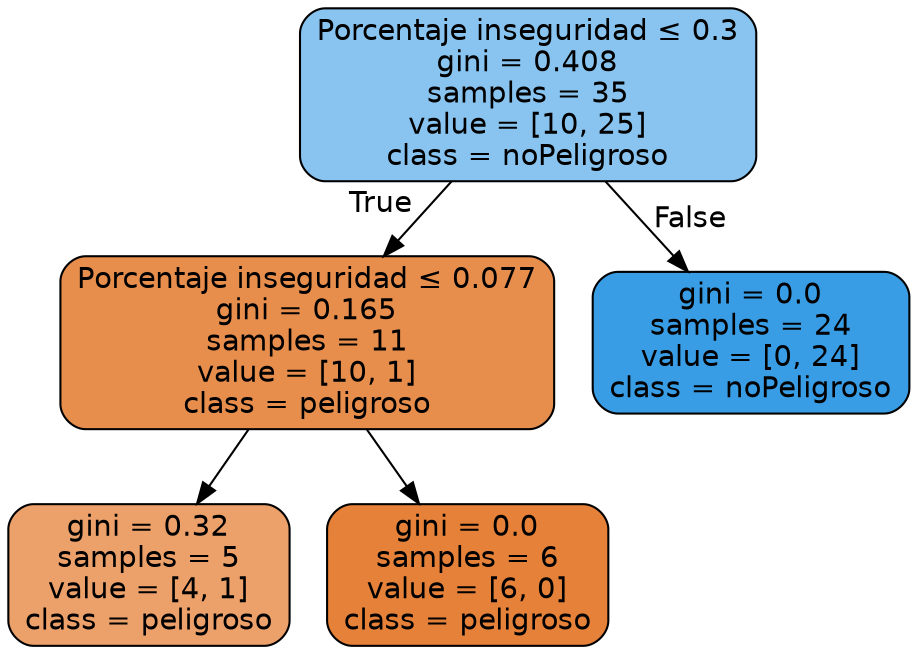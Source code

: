 digraph Tree {
node [shape=box, style="filled, rounded", color="black", fontname="helvetica"] ;
edge [fontname="helvetica"] ;
0 [label=<Porcentaje inseguridad &le; 0.3<br/>gini = 0.408<br/>samples = 35<br/>value = [10, 25]<br/>class = noPeligroso>, fillcolor="#88c4ef"] ;
1 [label=<Porcentaje inseguridad &le; 0.077<br/>gini = 0.165<br/>samples = 11<br/>value = [10, 1]<br/>class = peligroso>, fillcolor="#e88e4d"] ;
0 -> 1 [labeldistance=2.5, labelangle=45, headlabel="True"] ;
2 [label=<gini = 0.32<br/>samples = 5<br/>value = [4, 1]<br/>class = peligroso>, fillcolor="#eca06a"] ;
1 -> 2 ;
3 [label=<gini = 0.0<br/>samples = 6<br/>value = [6, 0]<br/>class = peligroso>, fillcolor="#e58139"] ;
1 -> 3 ;
4 [label=<gini = 0.0<br/>samples = 24<br/>value = [0, 24]<br/>class = noPeligroso>, fillcolor="#399de5"] ;
0 -> 4 [labeldistance=2.5, labelangle=-45, headlabel="False"] ;
}
